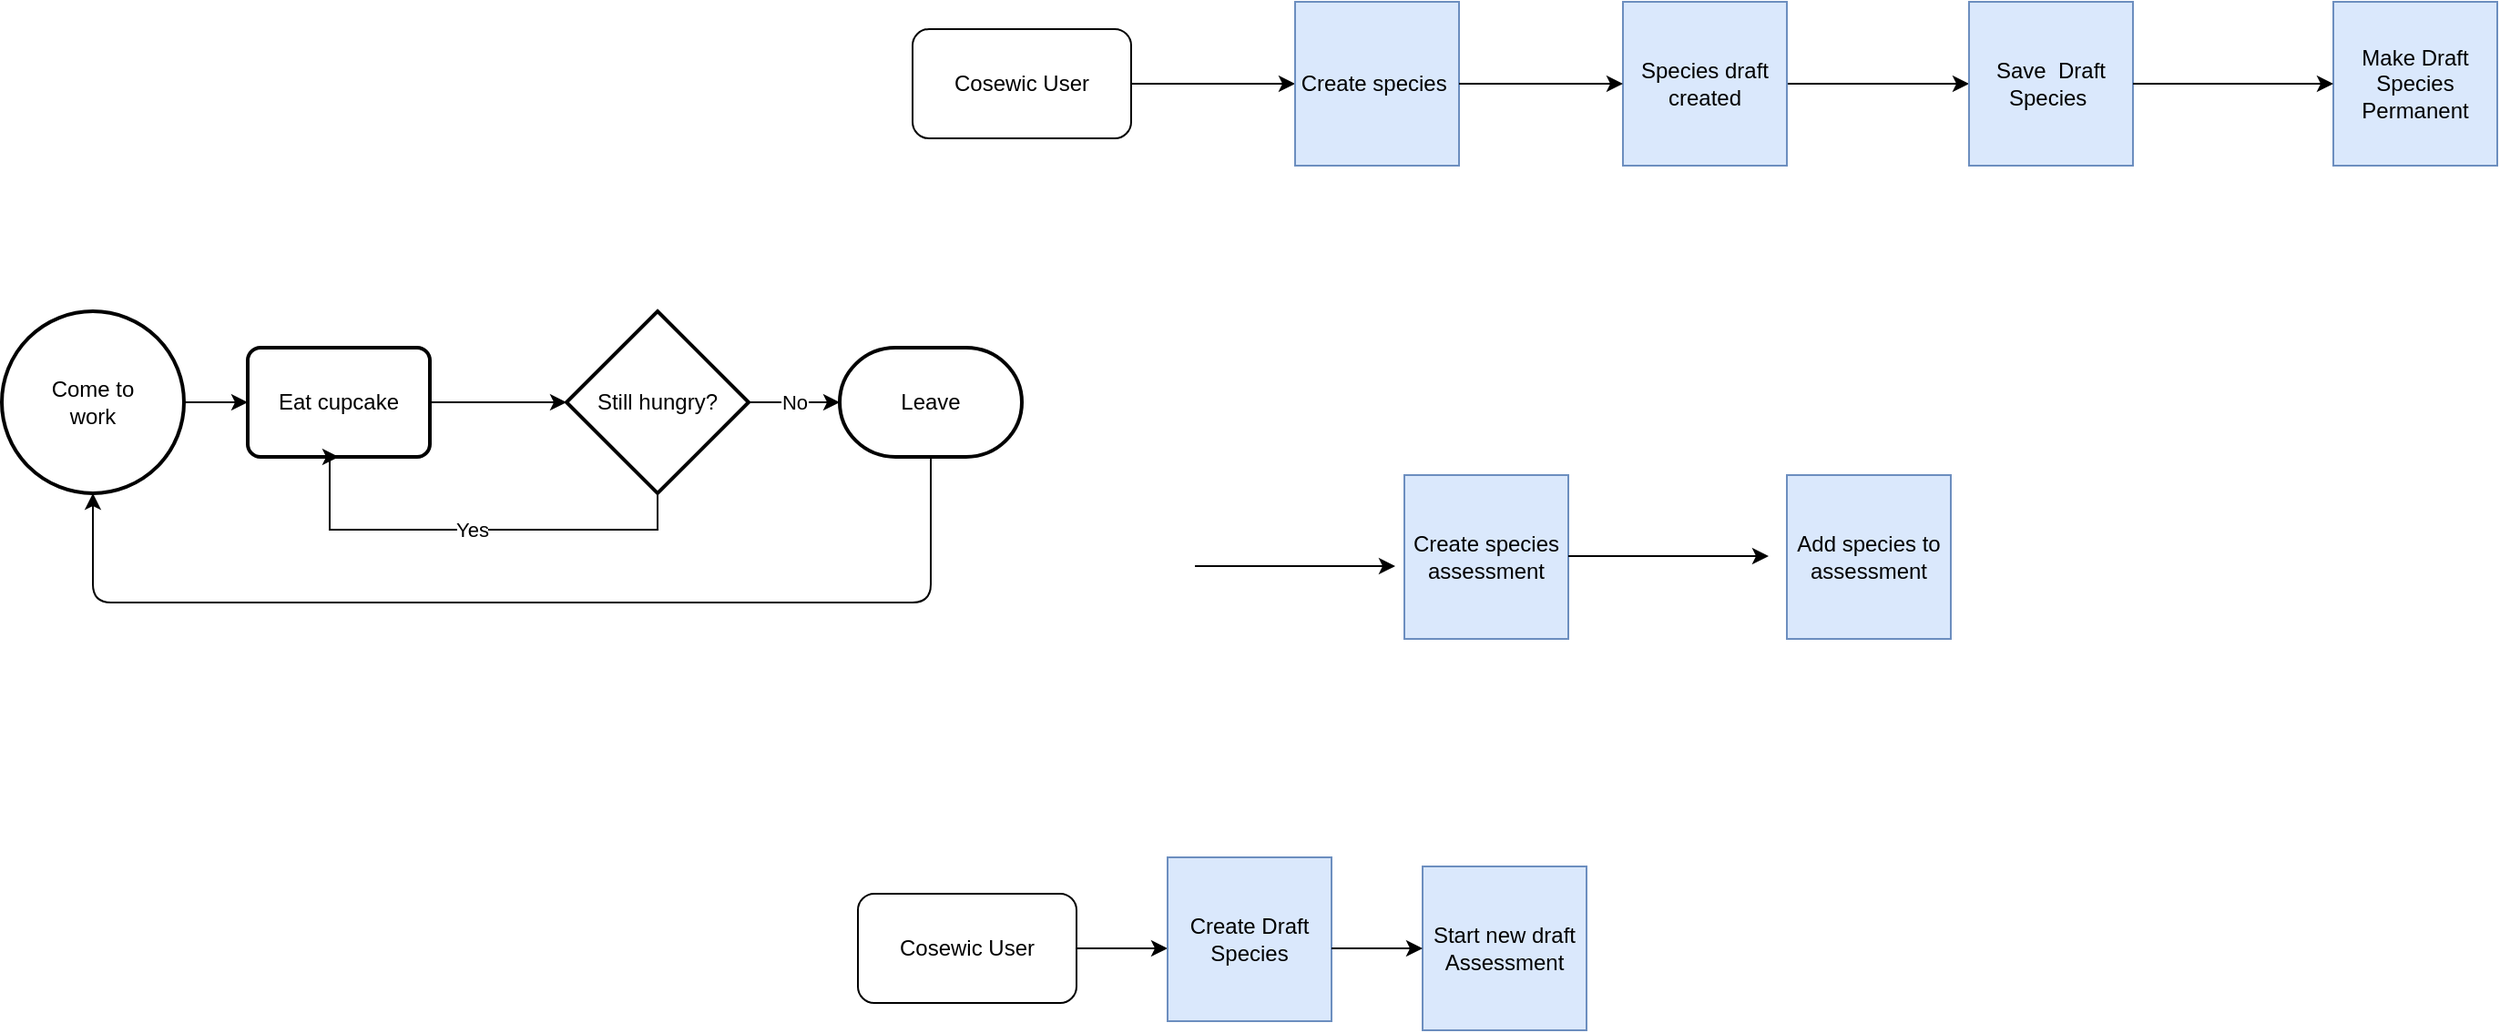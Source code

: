 <mxfile version="12.2.9" type="github" pages="1">
  <diagram name="Page-1" id="c7558073-3199-34d8-9f00-42111426c3f3">
    <mxGraphModel dx="3022" dy="794" grid="1" gridSize="10" guides="1" tooltips="1" connect="1" arrows="1" fold="1" page="1" pageScale="1" pageWidth="1600" pageHeight="1200" background="#ffffff" math="0" shadow="0">
      <root>
        <mxCell id="0"/>
        <mxCell id="1" parent="0"/>
        <mxCell id="VTh4LOK5k53mG7-g33eP-3" value="" style="endArrow=classic;html=1;" parent="1" source="y1naxwlrMf5Ro_gKelW1-4" target="VTh4LOK5k53mG7-g33eP-5" edge="1">
          <mxGeometry width="50" height="50" relative="1" as="geometry">
            <mxPoint x="400" y="115" as="sourcePoint"/>
            <mxPoint x="470" y="115" as="targetPoint"/>
          </mxGeometry>
        </mxCell>
        <mxCell id="VTh4LOK5k53mG7-g33eP-4" value="Make Draft Species Permanent" style="whiteSpace=wrap;html=1;aspect=fixed;fillColor=#dae8fc;strokeColor=#6c8ebf;" parent="1" vertex="1">
          <mxGeometry x="680" y="70" width="90" height="90" as="geometry"/>
        </mxCell>
        <mxCell id="VTh4LOK5k53mG7-g33eP-5" value="Save&amp;nbsp; Draft Species&amp;nbsp;" style="whiteSpace=wrap;html=1;aspect=fixed;fillColor=#dae8fc;strokeColor=#6c8ebf;" parent="1" vertex="1">
          <mxGeometry x="480" y="70" width="90" height="90" as="geometry"/>
        </mxCell>
        <mxCell id="VTh4LOK5k53mG7-g33eP-6" value="Cosewic User" style="rounded=1;whiteSpace=wrap;html=1;" parent="1" vertex="1">
          <mxGeometry x="-100" y="85" width="120" height="60" as="geometry"/>
        </mxCell>
        <mxCell id="y1naxwlrMf5Ro_gKelW1-4" value="Species draft created" style="whiteSpace=wrap;html=1;aspect=fixed;fillColor=#dae8fc;strokeColor=#6c8ebf;" parent="1" vertex="1">
          <mxGeometry x="290" y="70" width="90" height="90" as="geometry"/>
        </mxCell>
        <mxCell id="VTh4LOK5k53mG7-g33eP-7" value="" style="endArrow=classic;html=1;" parent="1" source="VTh4LOK5k53mG7-g33eP-5" target="VTh4LOK5k53mG7-g33eP-4" edge="1">
          <mxGeometry width="50" height="50" relative="1" as="geometry">
            <mxPoint x="600" y="115" as="sourcePoint"/>
            <mxPoint x="640" y="115" as="targetPoint"/>
            <Array as="points"/>
          </mxGeometry>
        </mxCell>
        <mxCell id="VTh4LOK5k53mG7-g33eP-10" value="" style="endArrow=classic;html=1;exitX=1;exitY=0.5;exitDx=0;exitDy=0;" parent="1" source="VTh4LOK5k53mG7-g33eP-6" target="y1naxwlrMf5Ro_gKelW1-5" edge="1">
          <mxGeometry width="50" height="50" relative="1" as="geometry">
            <mxPoint x="30" y="109.5" as="sourcePoint"/>
            <mxPoint x="100" y="109.5" as="targetPoint"/>
          </mxGeometry>
        </mxCell>
        <mxCell id="y1naxwlrMf5Ro_gKelW1-5" value="Create species&amp;nbsp;" style="whiteSpace=wrap;html=1;aspect=fixed;fillColor=#dae8fc;strokeColor=#6c8ebf;" parent="1" vertex="1">
          <mxGeometry x="110" y="70" width="90" height="90" as="geometry"/>
        </mxCell>
        <mxCell id="VTh4LOK5k53mG7-g33eP-12" value="" style="endArrow=classic;html=1;exitX=1;exitY=0.5;exitDx=0;exitDy=0;entryX=0;entryY=0.5;entryDx=0;entryDy=0;" parent="1" source="y1naxwlrMf5Ro_gKelW1-5" target="y1naxwlrMf5Ro_gKelW1-4" edge="1">
          <mxGeometry width="50" height="50" relative="1" as="geometry">
            <mxPoint x="210" y="114" as="sourcePoint"/>
            <mxPoint x="270" y="114" as="targetPoint"/>
          </mxGeometry>
        </mxCell>
        <mxCell id="E1cjcMC4RDlBIDP7sY1C-115" value="Come to &lt;br&gt;work" style="strokeWidth=2;html=1;shape=mxgraph.flowchart.start_2;whiteSpace=wrap;" parent="1" vertex="1">
          <mxGeometry x="-600" y="240" width="100" height="100" as="geometry"/>
        </mxCell>
        <mxCell id="E1cjcMC4RDlBIDP7sY1C-116" value="Leave" style="strokeWidth=2;html=1;shape=mxgraph.flowchart.terminator;whiteSpace=wrap;" parent="1" vertex="1">
          <mxGeometry x="-140" y="260" width="100" height="60" as="geometry"/>
        </mxCell>
        <mxCell id="tL9PczSeXtMjVQ5EPy2s-9" value="" style="edgeStyle=orthogonalEdgeStyle;rounded=0;orthogonalLoop=1;jettySize=auto;html=1;" parent="1" source="E1cjcMC4RDlBIDP7sY1C-117" target="tL9PczSeXtMjVQ5EPy2s-1" edge="1">
          <mxGeometry relative="1" as="geometry"/>
        </mxCell>
        <mxCell id="E1cjcMC4RDlBIDP7sY1C-117" value="Eat cupcake" style="rounded=1;whiteSpace=wrap;html=1;absoluteArcSize=1;arcSize=14;strokeWidth=2;" parent="1" vertex="1">
          <mxGeometry x="-465" y="260" width="100" height="60" as="geometry"/>
        </mxCell>
        <mxCell id="E1cjcMC4RDlBIDP7sY1C-118" value="" style="endArrow=classic;html=1;entryX=0;entryY=0.5;entryDx=0;entryDy=0;" parent="1" source="E1cjcMC4RDlBIDP7sY1C-115" target="E1cjcMC4RDlBIDP7sY1C-117" edge="1">
          <mxGeometry width="50" height="50" relative="1" as="geometry">
            <mxPoint x="-530" y="340" as="sourcePoint"/>
            <mxPoint x="-480" y="290" as="targetPoint"/>
          </mxGeometry>
        </mxCell>
        <mxCell id="jn9xSUYISPLA68ydeZet-104" value="" style="endArrow=classic;html=1;entryX=0.5;entryY=1;entryDx=0;entryDy=0;entryPerimeter=0;exitX=0.5;exitY=1;exitDx=0;exitDy=0;exitPerimeter=0;" parent="1" source="E1cjcMC4RDlBIDP7sY1C-116" target="E1cjcMC4RDlBIDP7sY1C-115" edge="1">
          <mxGeometry width="50" height="50" relative="1" as="geometry">
            <mxPoint x="-230" y="285" as="sourcePoint"/>
            <mxPoint x="-520" y="470" as="targetPoint"/>
            <Array as="points">
              <mxPoint x="-90" y="400"/>
              <mxPoint x="-260" y="400"/>
              <mxPoint x="-550" y="400"/>
            </Array>
          </mxGeometry>
        </mxCell>
        <mxCell id="tL9PczSeXtMjVQ5EPy2s-7" value="Yes" style="edgeStyle=orthogonalEdgeStyle;rounded=0;orthogonalLoop=1;jettySize=auto;html=1;entryX=0.5;entryY=1;entryDx=0;entryDy=0;" parent="1" source="tL9PczSeXtMjVQ5EPy2s-1" target="E1cjcMC4RDlBIDP7sY1C-117" edge="1">
          <mxGeometry relative="1" as="geometry">
            <mxPoint x="-420" y="370" as="targetPoint"/>
            <Array as="points">
              <mxPoint x="-240" y="360"/>
              <mxPoint x="-420" y="360"/>
              <mxPoint x="-420" y="320"/>
            </Array>
          </mxGeometry>
        </mxCell>
        <mxCell id="tL9PczSeXtMjVQ5EPy2s-10" value="No" style="edgeStyle=orthogonalEdgeStyle;rounded=0;orthogonalLoop=1;jettySize=auto;html=1;" parent="1" source="tL9PczSeXtMjVQ5EPy2s-1" target="E1cjcMC4RDlBIDP7sY1C-116" edge="1">
          <mxGeometry relative="1" as="geometry"/>
        </mxCell>
        <mxCell id="tL9PczSeXtMjVQ5EPy2s-1" value="Still hungry?" style="strokeWidth=2;html=1;shape=mxgraph.flowchart.decision;whiteSpace=wrap;" parent="1" vertex="1">
          <mxGeometry x="-290" y="240" width="100" height="100" as="geometry"/>
        </mxCell>
        <mxCell id="OrYqNbLEDpaUoCzaxm7A-1" value="" style="endArrow=classic;html=1;" parent="1" edge="1">
          <mxGeometry width="50" height="50" relative="1" as="geometry">
            <mxPoint x="55" y="380" as="sourcePoint"/>
            <mxPoint x="165" y="380" as="targetPoint"/>
            <Array as="points"/>
          </mxGeometry>
        </mxCell>
        <mxCell id="OrYqNbLEDpaUoCzaxm7A-2" value="Create species assessment" style="whiteSpace=wrap;html=1;aspect=fixed;fillColor=#dae8fc;strokeColor=#6c8ebf;" parent="1" vertex="1">
          <mxGeometry x="170" y="330" width="90" height="90" as="geometry"/>
        </mxCell>
        <mxCell id="OrYqNbLEDpaUoCzaxm7A-3" value="" style="endArrow=classic;html=1;" parent="1" edge="1">
          <mxGeometry width="50" height="50" relative="1" as="geometry">
            <mxPoint x="260" y="374.5" as="sourcePoint"/>
            <mxPoint x="370" y="374.5" as="targetPoint"/>
            <Array as="points"/>
          </mxGeometry>
        </mxCell>
        <mxCell id="OrYqNbLEDpaUoCzaxm7A-4" value="Add species to assessment" style="whiteSpace=wrap;html=1;aspect=fixed;fillColor=#dae8fc;strokeColor=#6c8ebf;" parent="1" vertex="1">
          <mxGeometry x="380" y="330" width="90" height="90" as="geometry"/>
        </mxCell>
        <mxCell id="K9Jv4syfFlTt1CtUerWt-1" value="Cosewic User" style="rounded=1;whiteSpace=wrap;html=1;" vertex="1" parent="1">
          <mxGeometry x="-130" y="560" width="120" height="60" as="geometry"/>
        </mxCell>
        <mxCell id="K9Jv4syfFlTt1CtUerWt-2" value="" style="endArrow=classic;html=1;exitX=1;exitY=0.5;exitDx=0;exitDy=0;" edge="1" parent="1">
          <mxGeometry width="50" height="50" relative="1" as="geometry">
            <mxPoint x="-10" y="590" as="sourcePoint"/>
            <mxPoint x="40" y="590" as="targetPoint"/>
          </mxGeometry>
        </mxCell>
        <mxCell id="K9Jv4syfFlTt1CtUerWt-3" value="Create Draft Species" style="whiteSpace=wrap;html=1;aspect=fixed;fillColor=#dae8fc;strokeColor=#6c8ebf;" vertex="1" parent="1">
          <mxGeometry x="40" y="540" width="90" height="90" as="geometry"/>
        </mxCell>
        <mxCell id="K9Jv4syfFlTt1CtUerWt-6" value="Start new draft Assessment" style="whiteSpace=wrap;html=1;aspect=fixed;fillColor=#dae8fc;strokeColor=#6c8ebf;" vertex="1" parent="1">
          <mxGeometry x="180" y="545" width="90" height="90" as="geometry"/>
        </mxCell>
        <mxCell id="K9Jv4syfFlTt1CtUerWt-7" value="" style="endArrow=classic;html=1;exitX=1;exitY=0.5;exitDx=0;exitDy=0;" edge="1" parent="1">
          <mxGeometry width="50" height="50" relative="1" as="geometry">
            <mxPoint x="130" y="590" as="sourcePoint"/>
            <mxPoint x="180" y="590" as="targetPoint"/>
          </mxGeometry>
        </mxCell>
      </root>
    </mxGraphModel>
  </diagram>
</mxfile>
